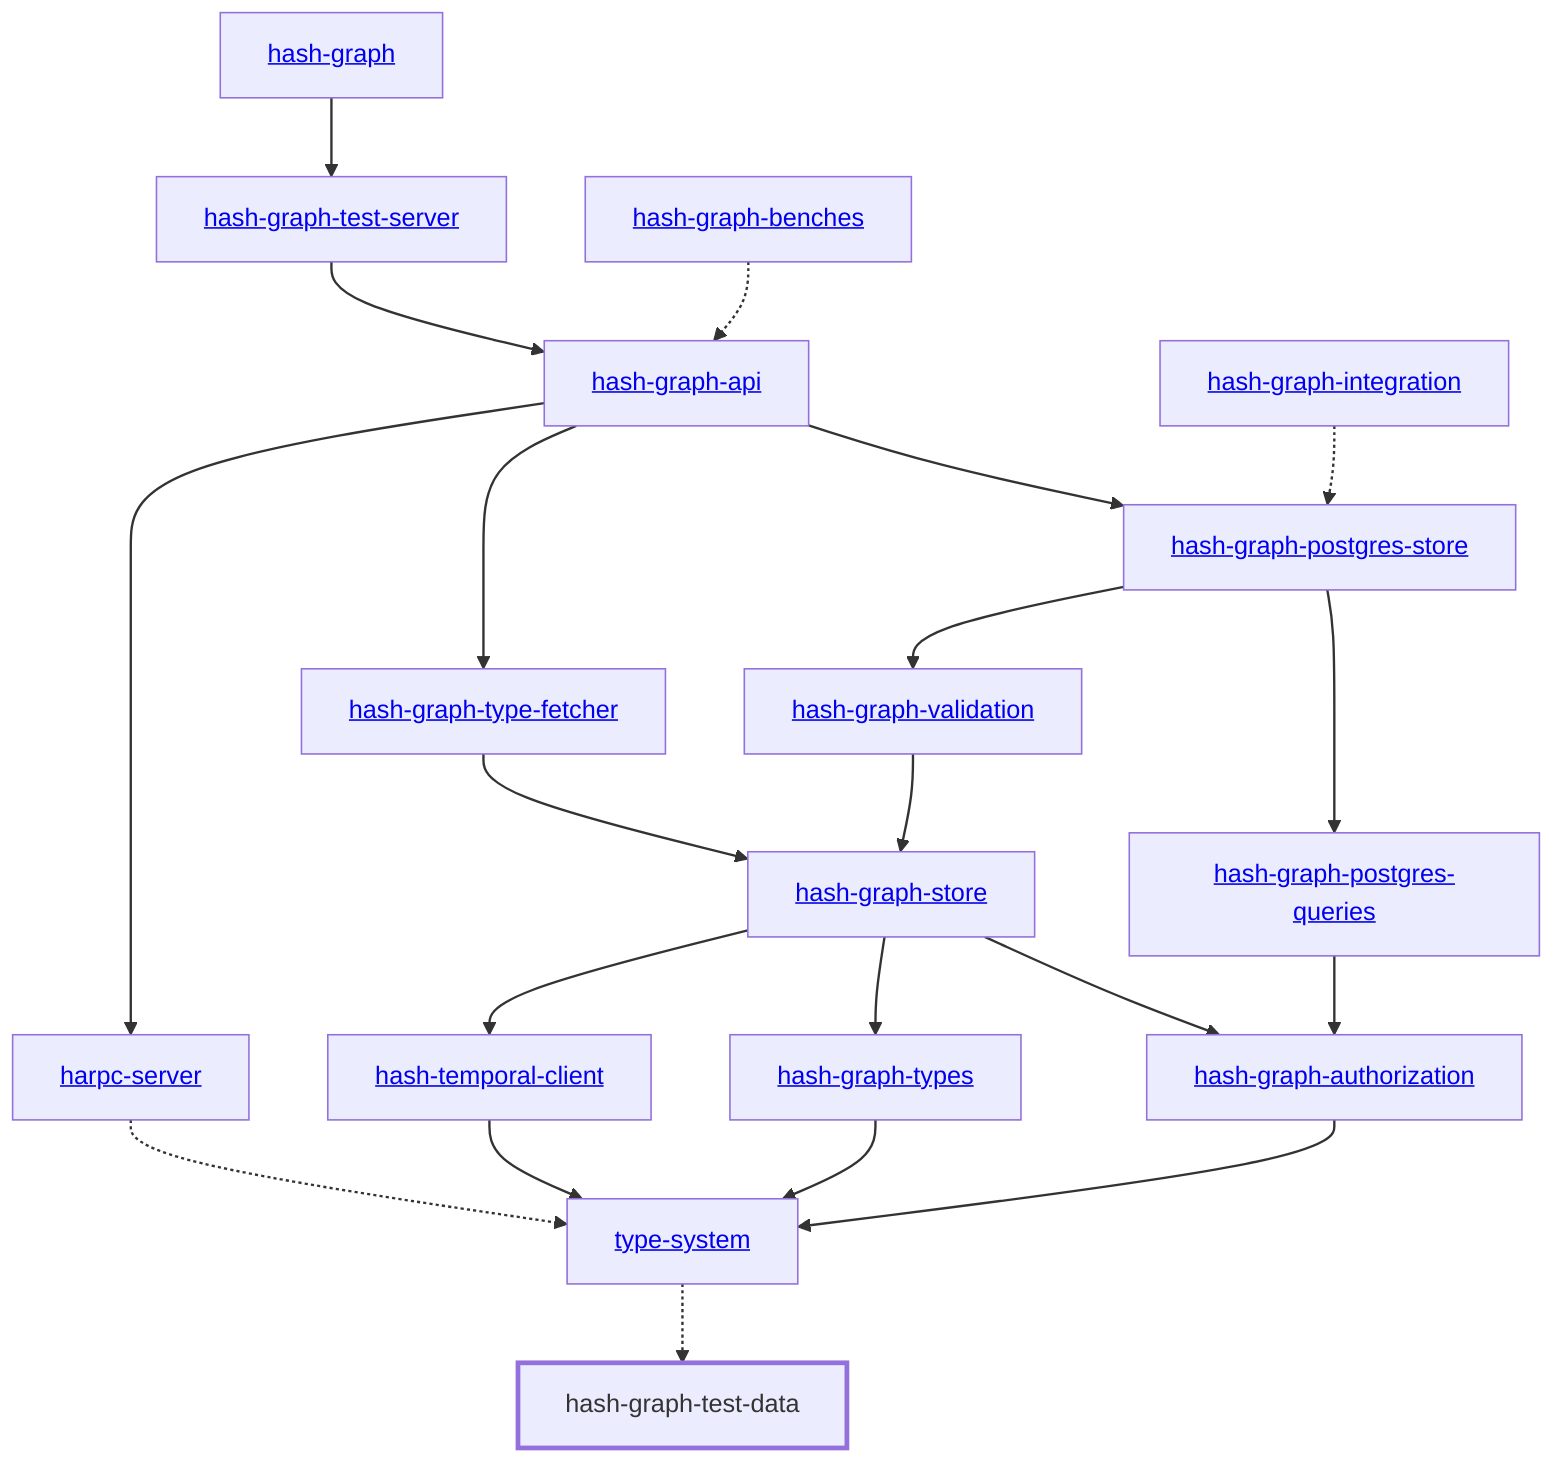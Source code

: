 graph TD
    linkStyle default stroke-width:1.5px
    classDef default stroke-width:1px
    classDef root stroke-width:3px
    classDef dev stroke-width:1px
    classDef build stroke-width:1px
    %% Legend
    %% --> : Normal dependency
    %% -.-> : Dev dependency
    %% ---> : Build dependency
    0[<a href="../hash_graph">hash-graph</a>]
    1[<a href="../type_system">type-system</a>]
    2[<a href="../hash_graph_api">hash-graph-api</a>]
    3[<a href="../hash_graph_authorization">hash-graph-authorization</a>]
    4[<a href="../hash_graph_postgres_queries">hash-graph-postgres-queries</a>]
    5[<a href="../hash_graph_postgres_store">hash-graph-postgres-store</a>]
    6[<a href="../hash_graph_store">hash-graph-store</a>]
    7[<a href="../hash_graph_test_server">hash-graph-test-server</a>]
    8[<a href="../hash_graph_type_fetcher">hash-graph-type-fetcher</a>]
    9[<a href="../hash_graph_types">hash-graph-types</a>]
    10[<a href="../hash_graph_validation">hash-graph-validation</a>]
    11[<a href="../harpc_server">harpc-server</a>]
    12[<a href="../hash_temporal_client">hash-temporal-client</a>]
    13[<a href="../hash_graph_benches">hash-graph-benches</a>]
    14[<a href="../hash_graph_integration">hash-graph-integration</a>]
    15[hash-graph-test-data]
    class 15 root
    0 --> 7
    1 -.-> 15
    2 --> 5
    2 --> 8
    2 --> 11
    3 --> 1
    4 --> 3
    5 --> 4
    5 --> 10
    6 --> 3
    6 --> 9
    6 --> 12
    7 --> 2
    8 --> 6
    9 --> 1
    10 --> 6
    11 -.-> 1
    12 --> 1
    13 -.-> 2
    14 -.-> 5